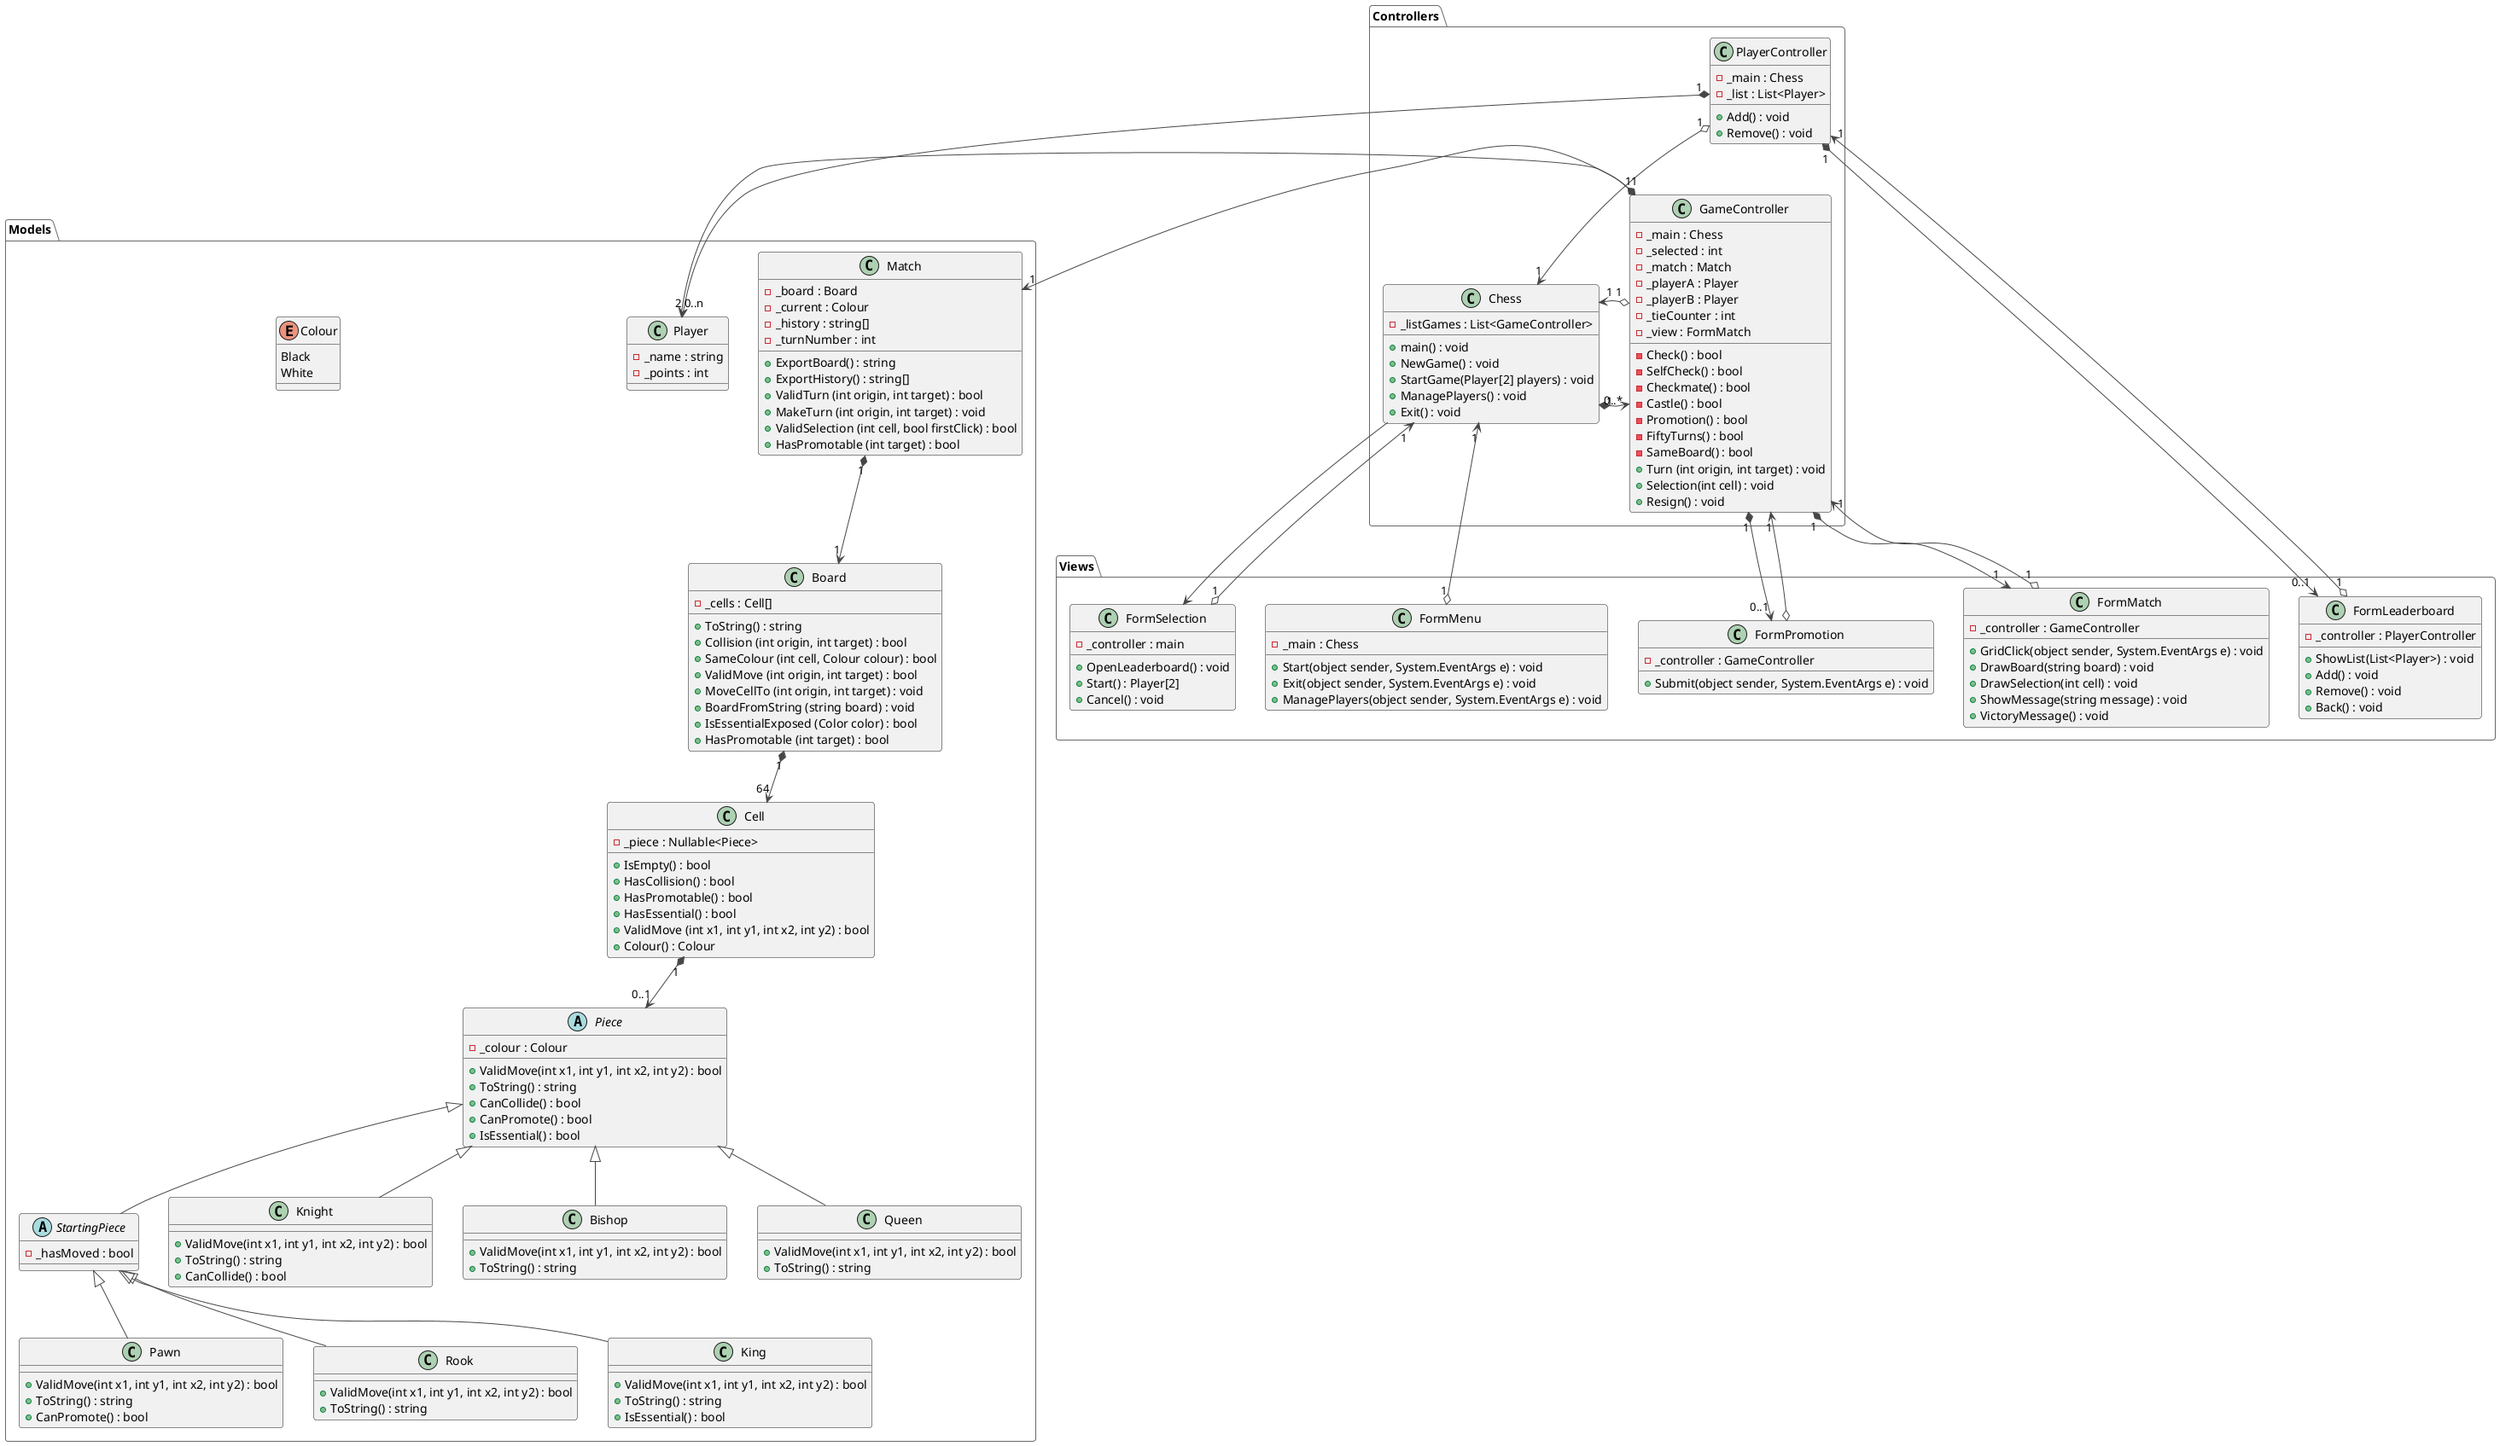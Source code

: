 @startuml Class
!theme vibrant

'https://plantuml.com/class-diagram
package Models {
    abstract class Piece {
        - _colour : Colour
        + ValidMove(int x1, int y1, int x2, int y2) : bool
        + ToString() : string
        + CanCollide() : bool
        + CanPromote() : bool
        + IsEssential() : bool
    }
    
    abstract class StartingPiece {
        - _hasMoved : bool
    }

    class Pawn {
        + ValidMove(int x1, int y1, int x2, int y2) : bool
        + ToString() : string
        + CanPromote() : bool
    }

    class Rook{
        + ValidMove(int x1, int y1, int x2, int y2) : bool
        + ToString() : string
    }

    class Knight{
        + ValidMove(int x1, int y1, int x2, int y2) : bool
        + ToString() : string
        + CanCollide() : bool
    }

    class Bishop{
        + ValidMove(int x1, int y1, int x2, int y2) : bool
        + ToString() : string
    }

    class Queen {
        + ValidMove(int x1, int y1, int x2, int y2) : bool
        + ToString() : string
    }

    class King {
        + ValidMove(int x1, int y1, int x2, int y2) : bool
        + ToString() : string
        + IsEssential() : bool
    }
    
    class Match {
        - _board : Board
        - _current : Colour
        - _history : string[]
        - _turnNumber : int
        + ExportBoard() : string
        + ExportHistory() : string[]
        + ValidTurn (int origin, int target) : bool
        + MakeTurn (int origin, int target) : void 
        + ValidSelection (int cell, bool firstClick) : bool
        + HasPromotable (int target) : bool
    }
    class Board {
        - _cells : Cell[]
        + ToString() : string
        + Collision (int origin, int target) : bool
        + SameColour (int cell, Colour colour) : bool
        + ValidMove (int origin, int target) : bool
        + MoveCellTo (int origin, int target) : void
        + BoardFromString (string board) : void
        + IsEssentialExposed (Color color) : bool
        + HasPromotable (int target) : bool
    }
    class Cell {
        - _piece : Nullable<Piece>
        + IsEmpty() : bool
        + HasCollision() : bool
        + HasPromotable() : bool
        + HasEssential() : bool
        + ValidMove (int x1, int y1, int x2, int y2) : bool
        + Colour() : Colour
    }
    
    class Player {
        - _name : string
        - _points : int
    }
    enum Colour {
        Black
        White
    }

    Match "1" *--> "1" Board
    Board "1" *--> "64" Cell
    Cell "1" *--> "0..1" Piece
    Pawn -up-|> StartingPiece
    Rook -up-|> StartingPiece
    Knight -up-|> Piece
    Bishop -up-|> Piece
    Queen -up-|> Piece
    King -up-|> StartingPiece
    StartingPiece -up-|> Piece
}

package Controllers {
    class Chess {
        - _listGames : List<GameController>
        + main() : void 
        + NewGame() : void
        + StartGame(Player[2] players) : void
        + ManagePlayers() : void
        + Exit() : void
    }

    class GameController  {
        - _main : Chess
        - _selected : int
        - _match : Match
        - _playerA : Player
        - _playerB : Player
        - _tieCounter : int
        - _view : FormMatch
        - Check() : bool
        - SelfCheck() : bool
        - Checkmate() : bool
        - Castle() : bool
        - Promotion() : bool 
        - FiftyTurns() : bool
        - SameBoard() : bool
        + Turn (int origin, int target) : void
        + Selection(int cell) : void
        + Resign() : void
    }

    class PlayerController {
        - _main : Chess
        - _list : List<Player>
        + Add() : void
        + Remove() : void
    }

    PlayerController "1" o--> "1" Chess
    Chess "1" *--> "0..*" GameController
    GameController "1" o-> "1" Chess
}

package Views {
    class FormMenu {
        - _main : Chess
        + Start(object sender, System.EventArgs e) : void
        + Exit(object sender, System.EventArgs e) : void
        + ManagePlayers(object sender, System.EventArgs e) : void
    }
    class FormMatch {
        - _controller : GameController
        + GridClick(object sender, System.EventArgs e) : void
        + DrawBoard(string board) : void
        + DrawSelection(int cell) : void
        + ShowMessage(string message) : void
        + VictoryMessage() : void
    }
    
    class FormLeaderboard {
        - _controller : PlayerController
        + ShowList(List<Player>) : void
        + Add() : void
        + Remove() : void 
        + Back() : void
    }
    class FormPromotion {
        - _controller : GameController
        + Submit(object sender, System.EventArgs e) : void
    }
    class FormSelection {
        - _controller : main
        + OpenLeaderboard() : void
        + Start() : Player[2]
        + Cancel() : void
    }
    
}

GameController "1" *-right-> "1" Match
GameController "1" o-right-> "2" Player
Chess -down-> FormSelection
GameController "1" *-down-> "1" FormMatch
PlayerController "1" *-down-> "0..1" FormLeaderboard
PlayerController "1" *-down-> "0..n" Player
GameController "1" *-down-> "0..1" FormPromotion
FormMatch "1" o-up-> "1" GameController
FormLeaderboard "1" o-up-> "1" PlayerController
FormPromotion o-up-> "1" GameController
FormMenu "1" o-up-> "1" Chess
FormSelection "1" o-up-> "1" Chess

@enduml